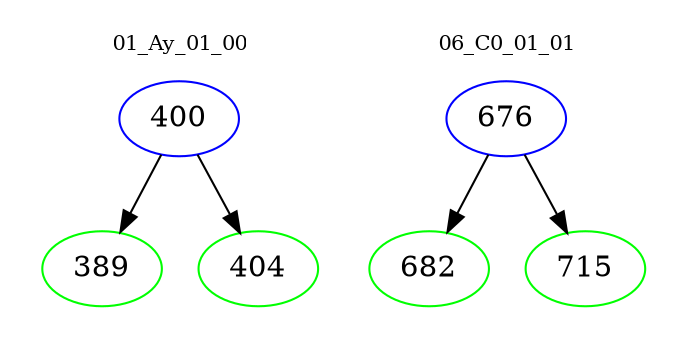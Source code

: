 digraph{
subgraph cluster_0 {
color = white
label = "01_Ay_01_00";
fontsize=10;
T0_400 [label="400", color="blue"]
T0_400 -> T0_389 [color="black"]
T0_389 [label="389", color="green"]
T0_400 -> T0_404 [color="black"]
T0_404 [label="404", color="green"]
}
subgraph cluster_1 {
color = white
label = "06_C0_01_01";
fontsize=10;
T1_676 [label="676", color="blue"]
T1_676 -> T1_682 [color="black"]
T1_682 [label="682", color="green"]
T1_676 -> T1_715 [color="black"]
T1_715 [label="715", color="green"]
}
}
